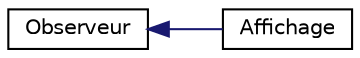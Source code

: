 digraph "Graphe hiérarchique des classes"
{
  edge [fontname="Helvetica",fontsize="10",labelfontname="Helvetica",labelfontsize="10"];
  node [fontname="Helvetica",fontsize="10",shape=record];
  rankdir="LR";
  Node1 [label="Observeur",height=0.2,width=0.4,color="black", fillcolor="white", style="filled",URL="$class_observeur.html",tooltip="Classe Observeur qui sert de base pour implementer des classes qui observent un sujet. "];
  Node1 -> Node2 [dir="back",color="midnightblue",fontsize="10",style="solid",fontname="Helvetica"];
  Node2 [label="Affichage",height=0.2,width=0.4,color="black", fillcolor="white", style="filled",URL="$class_affichage.html",tooltip="Classe Affichage qui sert à interpreter graphiquement l&#39;état d&#39;un objet Jeu. "];
}
